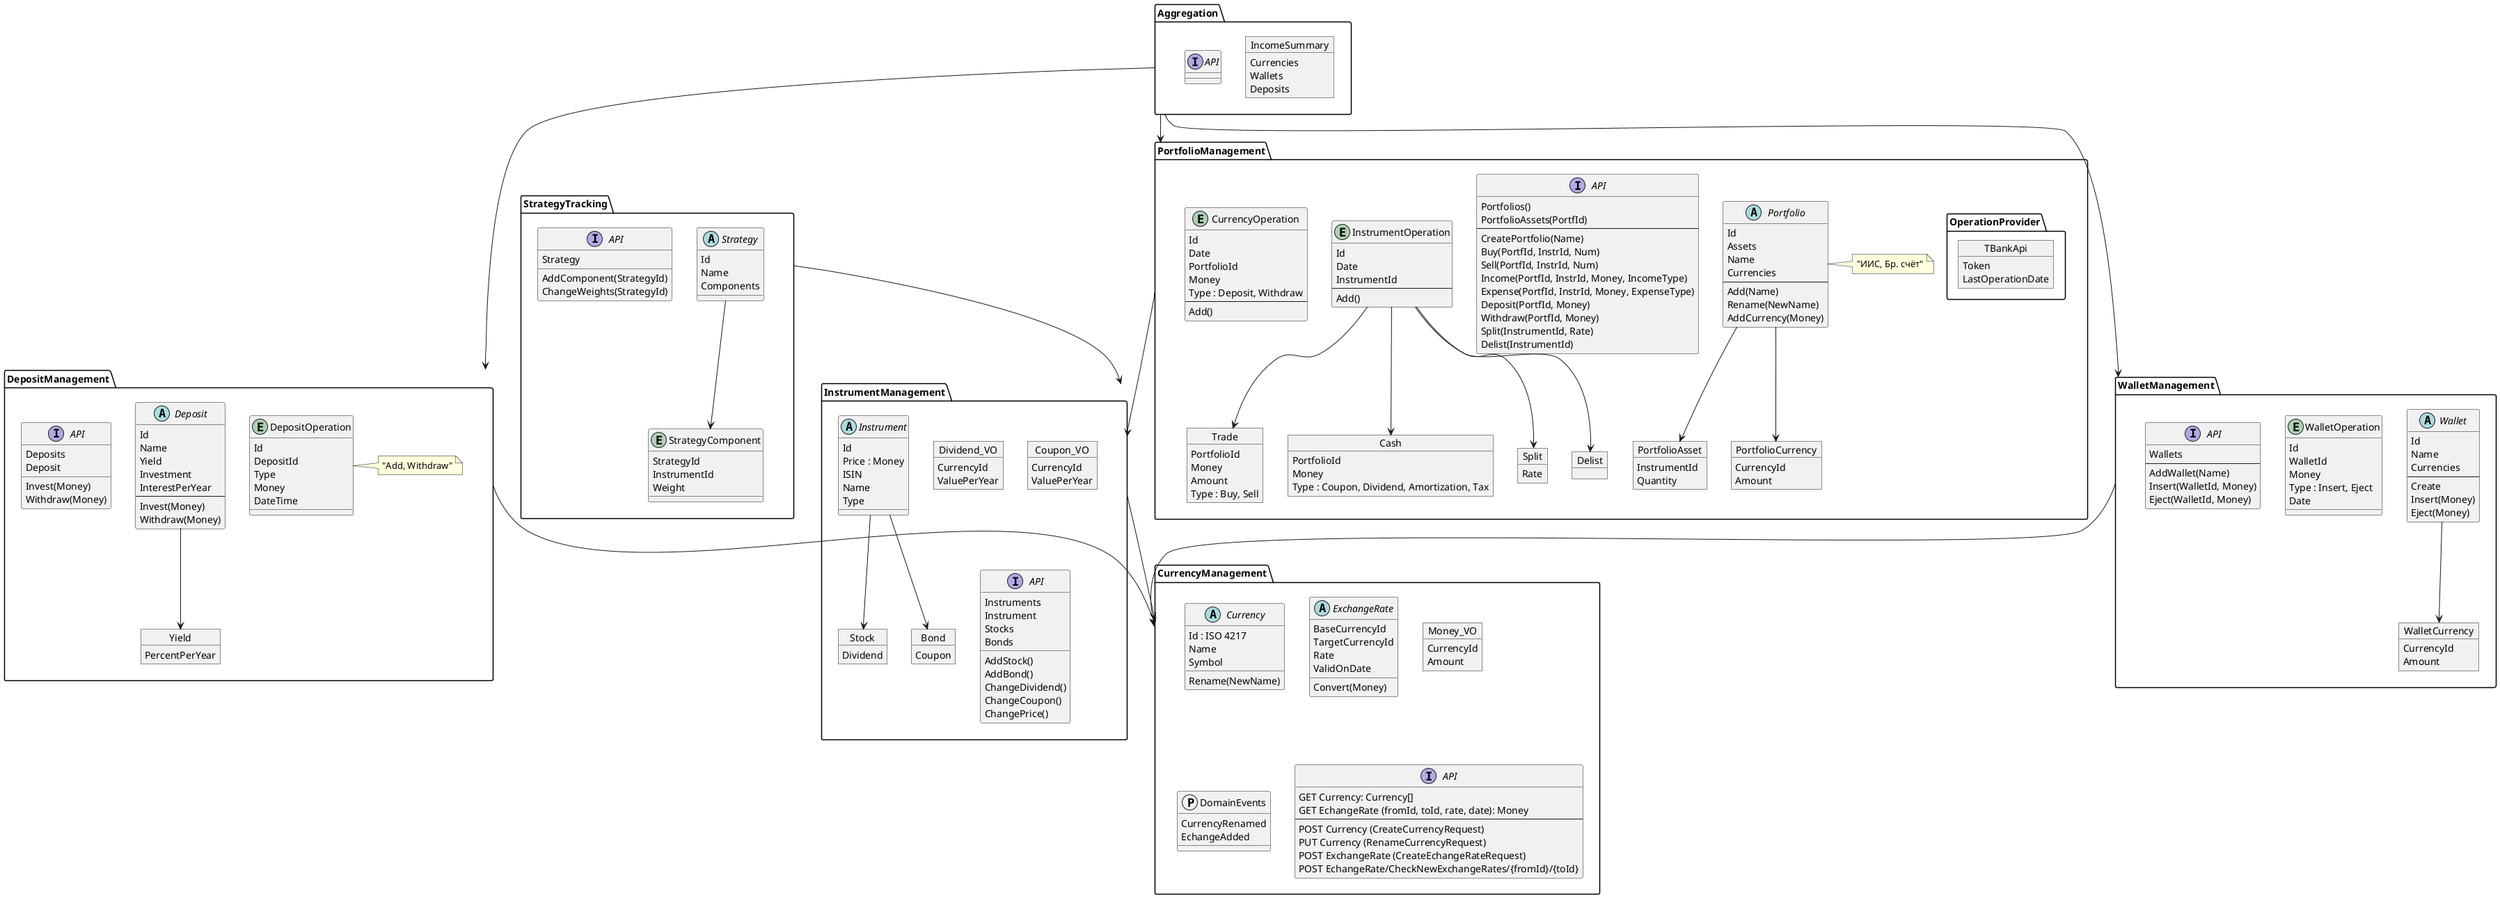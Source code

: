 @startuml Domain
allowmixing

package Aggregation {
    object IncomeSummary{
        Currencies
        Wallets
        Deposits
    }

    interface API {

    }
}

package PortfolioManagement {
    abstract Portfolio {
        Id
        Assets
        Name
        Currencies
        --
        Add(Name)
        Rename(NewName)
        AddCurrency(Money)
    }
    note right of Portfolio : "ИИС, Бр. счёт"

    object PortfolioAsset {
        InstrumentId
        Quantity
    }

    Portfolio --> PortfolioAsset

    object PortfolioCurrency {
        CurrencyId
        Amount
    }

    Portfolio --> PortfolioCurrency
    
    interface API {
        Portfolios()
        PortfolioAssets(PortfId)
        --
        CreatePortfolio(Name)
        Buy(PortfId, InstrId, Num)
        Sell(PortfId, InstrId, Num)
        Income(PortfId, InstrId, Money, IncomeType)
        Expense(PortfId, InstrId, Money, ExpenseType)
        Deposit(PortfId, Money)
        Withdraw(PortfId, Money)
        Split(InstrumentId, Rate)
        Delist(InstrumentId)
    }

    Entity InstrumentOperation {
        Id
        Date
        InstrumentId
        --
        Add()
    }

    Entity CurrencyOperation {
        Id
        Date
        PortfolioId
        Money
        Type : Deposit, Withdraw
        --
        Add()
    }

    object Trade {
        PortfolioId
        Money
        Amount
        Type : Buy, Sell
    }

    object Cash {
        PortfolioId
        Money
        Type : Coupon, Dividend, Amortization, Tax
    }

    object Split {
        Rate
    }

    object Delist {
    }
    
    package OperationProvider {
        object TBankApi {
            Token
            LastOperationDate
        }
    }
    
    InstrumentOperation --> Trade
    InstrumentOperation --> Cash
    InstrumentOperation --> Split
    InstrumentOperation --> Delist
}

package CurrencyManagement {
    abstract Currency {
        Id : ISO 4217
        Name
        Symbol
        Rename(NewName)
    }

    abstract ExchangeRate {
        BaseCurrencyId
        TargetCurrencyId
        Rate
        ValidOnDate
        Convert(Money)
    }

    object Money_VO {
        CurrencyId
        Amount
    }

    protocol DomainEvents {
        CurrencyRenamed
        EchangeAdded
    }

    interface API {
        GET Currency: Currency[]
        GET EchangeRate (fromId, toId, rate, date): Money 
        --
        POST Currency (CreateCurrencyRequest)
        PUT Currency (RenameCurrencyRequest)
        POST ExchangeRate (CreateEchangeRateRequest)
        POST EchangeRate/CheckNewExchangeRates/{fromId}/{toId}
    }
}

package WalletManagement {
    abstract Wallet {
        Id
        Name
        Currencies
        --
        Create
        Insert(Money)
        Eject(Money)
    }

    object WalletCurrency {
        CurrencyId
        Amount
    }
    
    entity WalletOperation {
        Id
        WalletId
        Money
        Type : Insert, Eject
        Date
    }

    interface API {
        Wallets
        --
        AddWallet(Name)
        Insert(WalletId, Money)
        Eject(WalletId, Money)
    }

    Wallet --> WalletCurrency
}

package StrategyTracking {
    abstract Strategy {
        Id
        Name
        Components
    }

    entity StrategyComponent {
        StrategyId
        InstrumentId
        Weight
    }

    Strategy --> StrategyComponent

    interface API {
        Strategy
        AddComponent(StrategyId)
        ChangeWeights(StrategyId)
    }
}

package InstrumentManagement {

    abstract Instrument {
        Id
        Price : Money
        ISIN
        Name
        Type
    }
    object Stock {
        Dividend
    }

    object Bond {
        Coupon
    }

    object Dividend_VO {
        CurrencyId
        ValuePerYear
    }

    object Coupon_VO {
        CurrencyId
        ValuePerYear
    }

    Instrument --> Stock
    Instrument --> Bond

    interface API {
        Instruments
        Instrument
        Stocks
        Bonds
        AddStock()
        AddBond()
        ChangeDividend()
        ChangeCoupon()
        ChangePrice()
    }
}

package DepositManagement {
    abstract Deposit {
        Id
        Name
        Yield
        Investment
        InterestPerYear
        --
        Invest(Money)
        Withdraw(Money)
    }

    entity DepositOperation {
        Id
        DepositId
        Type
        Money
        DateTime
    }
    note right of DepositOperation : "Add, Withdraw"

    object Yield {
        PercentPerYear
    }

    Deposit --> Yield

    interface API {
        Deposits
        Deposit
        Invest(Money)
        Withdraw(Money)
    }
}

InstrumentManagement --> CurrencyManagement
PortfolioManagement --> InstrumentManagement
StrategyTracking --> InstrumentManagement
WalletManagement --> CurrencyManagement
DepositManagement --> CurrencyManagement
Aggregation --> WalletManagement
Aggregation --> PortfolioManagement
Aggregation --> DepositManagement
@enduml

